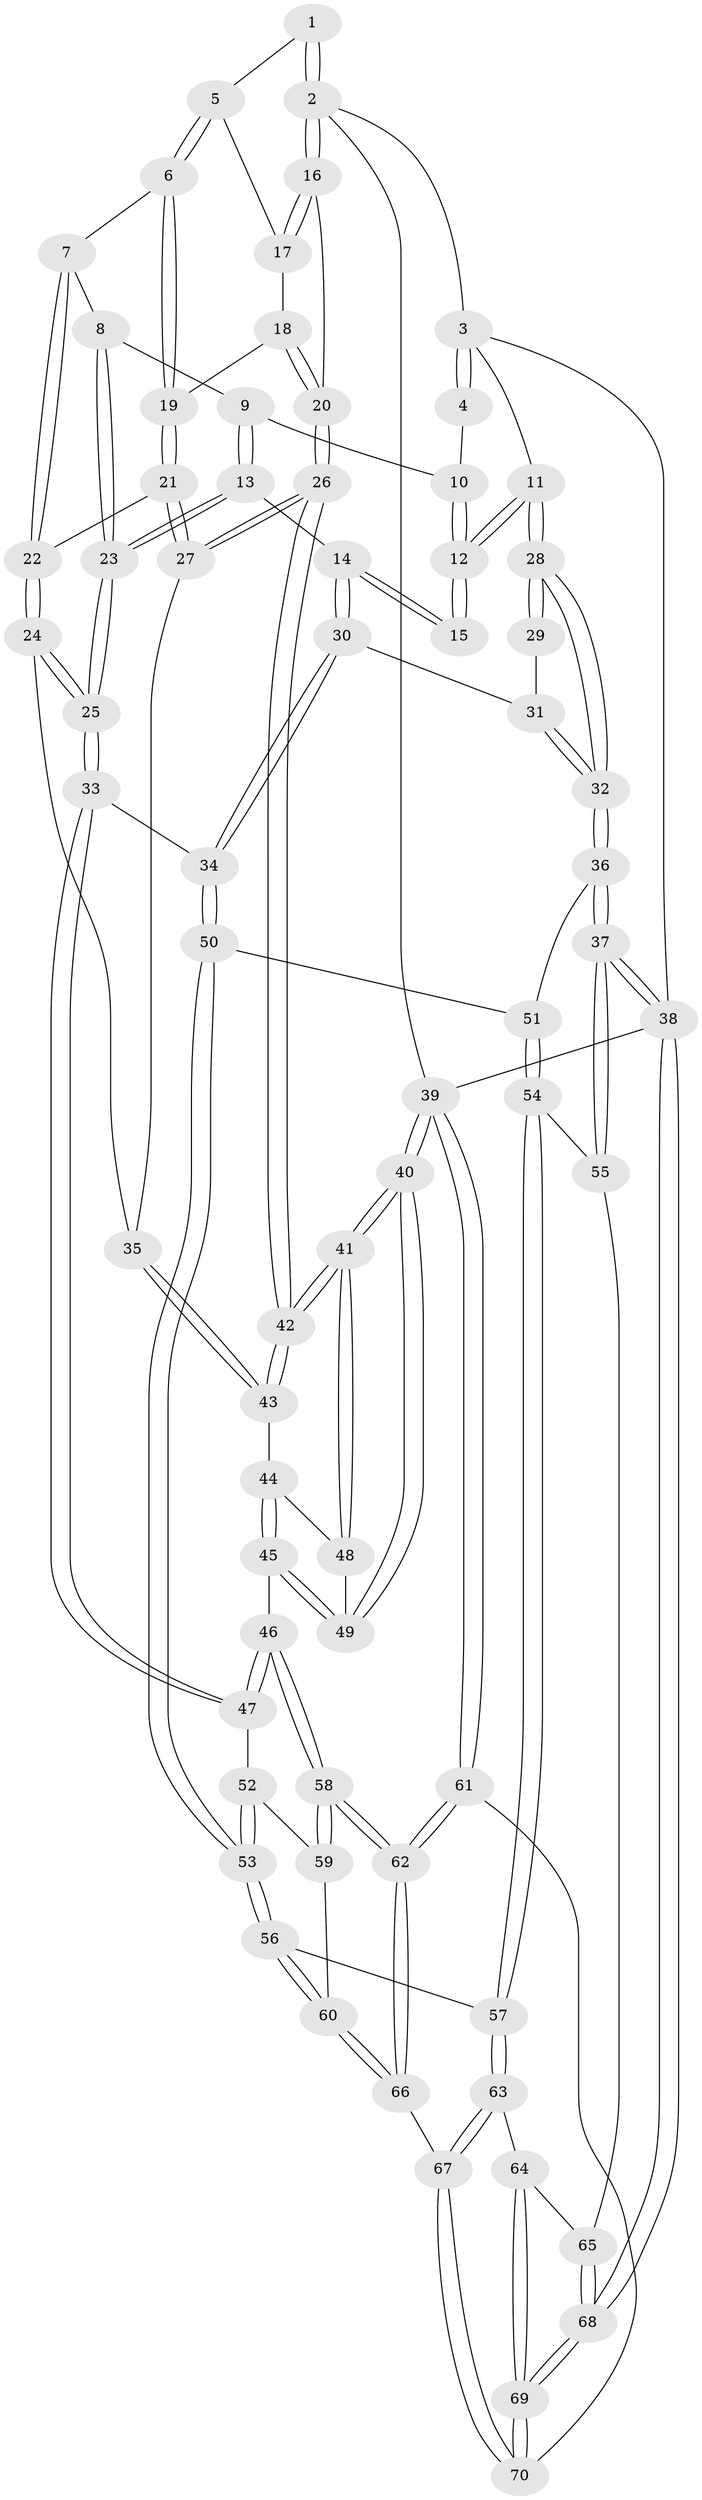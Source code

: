 // coarse degree distribution, {3: 0.19047619047619047, 6: 0.11904761904761904, 4: 0.3333333333333333, 5: 0.30952380952380953, 2: 0.023809523809523808, 7: 0.023809523809523808}
// Generated by graph-tools (version 1.1) at 2025/24/03/03/25 07:24:34]
// undirected, 70 vertices, 172 edges
graph export_dot {
graph [start="1"]
  node [color=gray90,style=filled];
  1 [pos="+0.7303854328411472+0"];
  2 [pos="+1+0"];
  3 [pos="+0+0"];
  4 [pos="+0.40495372084728787+0"];
  5 [pos="+0.7244291932649615+0"];
  6 [pos="+0.7091261638424498+0.05872836905560482"];
  7 [pos="+0.6458340800212814+0.1286367733125895"];
  8 [pos="+0.5508132312743322+0.17074318162378152"];
  9 [pos="+0.39959284741981116+0"];
  10 [pos="+0.39940257714873145+0"];
  11 [pos="+0+0"];
  12 [pos="+0.2729969316201095+0.13050288476326108"];
  13 [pos="+0.39611035240616443+0.24672663388887858"];
  14 [pos="+0.3673061054833272+0.25278800634001586"];
  15 [pos="+0.31296716249589945+0.22233410548591298"];
  16 [pos="+1+0"];
  17 [pos="+0.9043555357444603+0.09398307208485157"];
  18 [pos="+0.9328475143060088+0.16472479309093815"];
  19 [pos="+0.8341275693939834+0.2120318755166949"];
  20 [pos="+1+0.2041076257945447"];
  21 [pos="+0.8357110135267518+0.2578513725768716"];
  22 [pos="+0.7014167502829255+0.3091206341843648"];
  23 [pos="+0.4918706208819691+0.25213927381943274"];
  24 [pos="+0.6579564041238236+0.4122097438011015"];
  25 [pos="+0.5783388760809313+0.4448495246668578"];
  26 [pos="+1+0.3245913789117867"];
  27 [pos="+0.8899434430197302+0.3360418562425093"];
  28 [pos="+0+0.14189440962747576"];
  29 [pos="+0.30668684037608157+0.22505165391676807"];
  30 [pos="+0.3004957102026551+0.4570490199580341"];
  31 [pos="+0.21960446666127956+0.2753634586275556"];
  32 [pos="+0+0.3327999095299932"];
  33 [pos="+0.5707373123372629+0.45959193185046415"];
  34 [pos="+0.29496305896449204+0.48755712715396987"];
  35 [pos="+0.8183876264237506+0.447608704208796"];
  36 [pos="+0+0.34535744997470136"];
  37 [pos="+0+0.7391620588943705"];
  38 [pos="+0+1"];
  39 [pos="+1+1"];
  40 [pos="+1+0.9517919871544007"];
  41 [pos="+1+0.8731601378301607"];
  42 [pos="+1+0.5854045027056708"];
  43 [pos="+0.8189368130083163+0.44877508439157526"];
  44 [pos="+0.8181244304432431+0.4737247351141135"];
  45 [pos="+0.6891464976278957+0.6555086157747254"];
  46 [pos="+0.6719468434347164+0.6550517914268831"];
  47 [pos="+0.5901679152682112+0.5794175870229453"];
  48 [pos="+0.8336539824080293+0.5226410047963589"];
  49 [pos="+0.7961467125392209+0.6871056030048086"];
  50 [pos="+0.23849336373933874+0.5364615906729971"];
  51 [pos="+0.20793925778877642+0.5296196286968882"];
  52 [pos="+0.501211436500813+0.6499601647853874"];
  53 [pos="+0.2931320936430857+0.6589645526006725"];
  54 [pos="+0.04507456896219791+0.736251076473781"];
  55 [pos="+0.014636940544194175+0.7563895996228811"];
  56 [pos="+0.2912388167463935+0.7139695355258309"];
  57 [pos="+0.2602683876845721+0.7546798404042978"];
  58 [pos="+0.6197444820654706+0.8248527888693744"];
  59 [pos="+0.49926010316348196+0.7255642147367124"];
  60 [pos="+0.42210760511718626+0.8210896548432051"];
  61 [pos="+0.6556144217998486+1"];
  62 [pos="+0.6179786832883511+1"];
  63 [pos="+0.21858712215190257+0.8491370059970346"];
  64 [pos="+0.18830099357998134+0.8688186387353738"];
  65 [pos="+0.08006893937029717+0.8231536932456471"];
  66 [pos="+0.47348430669531655+0.9333354771515733"];
  67 [pos="+0.3167209665579335+0.9299486977544188"];
  68 [pos="+0+1"];
  69 [pos="+0+1"];
  70 [pos="+0.09743727713764427+1"];
  1 -- 2;
  1 -- 2;
  1 -- 5;
  2 -- 3;
  2 -- 16;
  2 -- 16;
  2 -- 39;
  3 -- 4;
  3 -- 4;
  3 -- 11;
  3 -- 38;
  4 -- 10;
  5 -- 6;
  5 -- 6;
  5 -- 17;
  6 -- 7;
  6 -- 19;
  6 -- 19;
  7 -- 8;
  7 -- 22;
  7 -- 22;
  8 -- 9;
  8 -- 23;
  8 -- 23;
  9 -- 10;
  9 -- 13;
  9 -- 13;
  10 -- 12;
  10 -- 12;
  11 -- 12;
  11 -- 12;
  11 -- 28;
  11 -- 28;
  12 -- 15;
  12 -- 15;
  13 -- 14;
  13 -- 23;
  13 -- 23;
  14 -- 15;
  14 -- 15;
  14 -- 30;
  14 -- 30;
  16 -- 17;
  16 -- 17;
  16 -- 20;
  17 -- 18;
  18 -- 19;
  18 -- 20;
  18 -- 20;
  19 -- 21;
  19 -- 21;
  20 -- 26;
  20 -- 26;
  21 -- 22;
  21 -- 27;
  21 -- 27;
  22 -- 24;
  22 -- 24;
  23 -- 25;
  23 -- 25;
  24 -- 25;
  24 -- 25;
  24 -- 35;
  25 -- 33;
  25 -- 33;
  26 -- 27;
  26 -- 27;
  26 -- 42;
  26 -- 42;
  27 -- 35;
  28 -- 29;
  28 -- 29;
  28 -- 32;
  28 -- 32;
  29 -- 31;
  30 -- 31;
  30 -- 34;
  30 -- 34;
  31 -- 32;
  31 -- 32;
  32 -- 36;
  32 -- 36;
  33 -- 34;
  33 -- 47;
  33 -- 47;
  34 -- 50;
  34 -- 50;
  35 -- 43;
  35 -- 43;
  36 -- 37;
  36 -- 37;
  36 -- 51;
  37 -- 38;
  37 -- 38;
  37 -- 55;
  37 -- 55;
  38 -- 68;
  38 -- 68;
  38 -- 39;
  39 -- 40;
  39 -- 40;
  39 -- 61;
  39 -- 61;
  40 -- 41;
  40 -- 41;
  40 -- 49;
  40 -- 49;
  41 -- 42;
  41 -- 42;
  41 -- 48;
  41 -- 48;
  42 -- 43;
  42 -- 43;
  43 -- 44;
  44 -- 45;
  44 -- 45;
  44 -- 48;
  45 -- 46;
  45 -- 49;
  45 -- 49;
  46 -- 47;
  46 -- 47;
  46 -- 58;
  46 -- 58;
  47 -- 52;
  48 -- 49;
  50 -- 51;
  50 -- 53;
  50 -- 53;
  51 -- 54;
  51 -- 54;
  52 -- 53;
  52 -- 53;
  52 -- 59;
  53 -- 56;
  53 -- 56;
  54 -- 55;
  54 -- 57;
  54 -- 57;
  55 -- 65;
  56 -- 57;
  56 -- 60;
  56 -- 60;
  57 -- 63;
  57 -- 63;
  58 -- 59;
  58 -- 59;
  58 -- 62;
  58 -- 62;
  59 -- 60;
  60 -- 66;
  60 -- 66;
  61 -- 62;
  61 -- 62;
  61 -- 70;
  62 -- 66;
  62 -- 66;
  63 -- 64;
  63 -- 67;
  63 -- 67;
  64 -- 65;
  64 -- 69;
  64 -- 69;
  65 -- 68;
  65 -- 68;
  66 -- 67;
  67 -- 70;
  67 -- 70;
  68 -- 69;
  68 -- 69;
  69 -- 70;
  69 -- 70;
}
